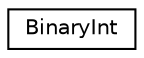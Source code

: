 digraph "Graphical Class Hierarchy"
{
  edge [fontname="Helvetica",fontsize="10",labelfontname="Helvetica",labelfontsize="10"];
  node [fontname="Helvetica",fontsize="10",shape=record];
  rankdir="LR";
  Node0 [label="BinaryInt",height=0.2,width=0.4,color="black", fillcolor="white", style="filled",URL="$unionBinaryInt.html"];
}
